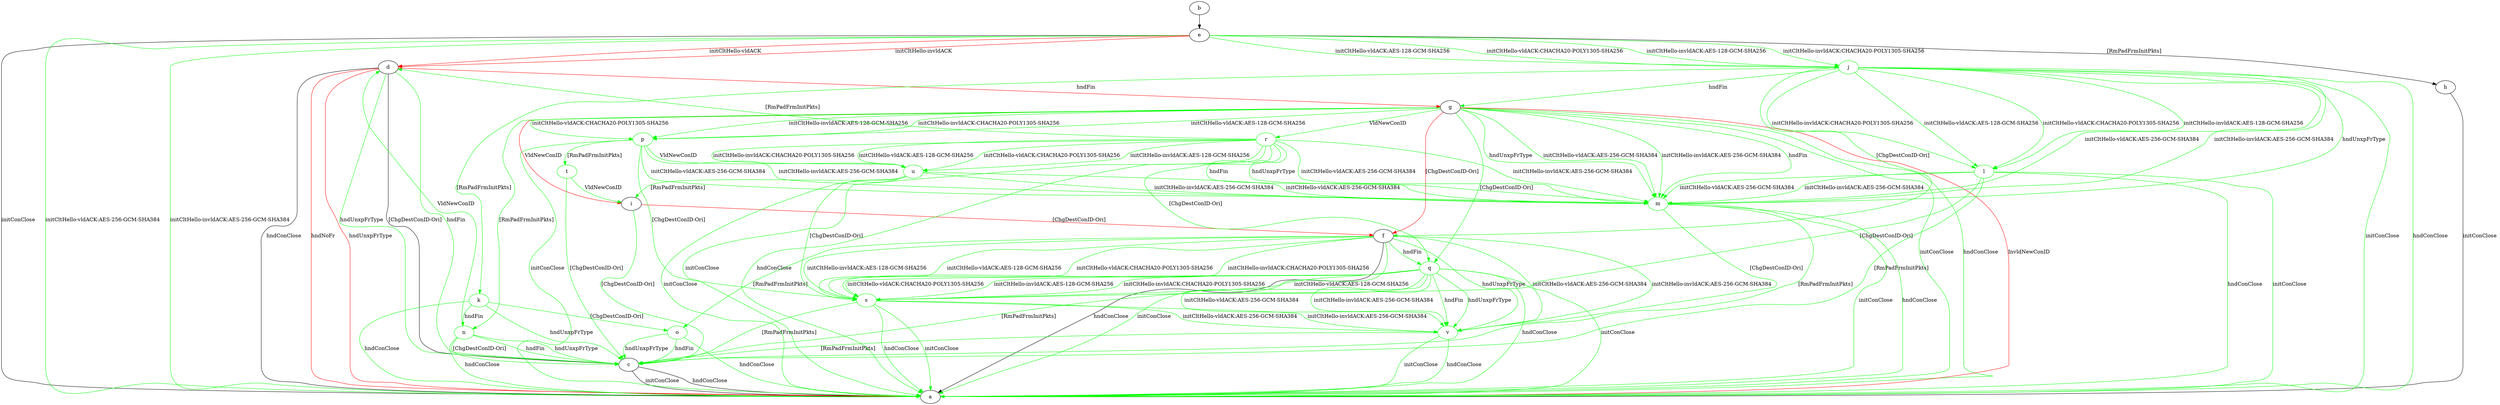 digraph "" {
	b -> e	[key=0];
	c -> a	[key=0,
		label="initConClose "];
	c -> a	[key=1,
		label="hndConClose "];
	d -> a	[key=0,
		label="hndConClose "];
	d -> a	[key=1,
		color=red,
		label="hndNoFr "];
	d -> a	[key=2,
		color=red,
		label="hndUnxpFrType "];
	d -> c	[key=0,
		label="[ChgDestConID-Ori] "];
	d -> c	[key=1,
		color=green,
		label="hndFin "];
	d -> c	[key=2,
		color=green,
		label="hndUnxpFrType "];
	d -> g	[key=0,
		color=red,
		label="hndFin "];
	e -> a	[key=0,
		label="initConClose "];
	e -> a	[key=1,
		color=green,
		label="initCltHello-vldACK:AES-256-GCM-SHA384 "];
	e -> a	[key=2,
		color=green,
		label="initCltHello-invldACK:AES-256-GCM-SHA384 "];
	e -> d	[key=0,
		color=red,
		label="initCltHello-vldACK "];
	e -> d	[key=1,
		color=red,
		label="initCltHello-invldACK "];
	e -> h	[key=0,
		label="[RmPadFrmInitPkts] "];
	j	[color=green];
	e -> j	[key=0,
		color=green,
		label="initCltHello-vldACK:AES-128-GCM-SHA256 "];
	e -> j	[key=1,
		color=green,
		label="initCltHello-vldACK:CHACHA20-POLY1305-SHA256 "];
	e -> j	[key=2,
		color=green,
		label="initCltHello-invldACK:AES-128-GCM-SHA256 "];
	e -> j	[key=3,
		color=green,
		label="initCltHello-invldACK:CHACHA20-POLY1305-SHA256 "];
	f -> a	[key=0,
		label="hndConClose "];
	f -> a	[key=1,
		color=green,
		label="initConClose "];
	o	[color=green];
	f -> o	[key=0,
		color=green,
		label="[RmPadFrmInitPkts] "];
	q	[color=green];
	f -> q	[key=0,
		color=green,
		label="hndFin "];
	s	[color=green];
	f -> s	[key=0,
		color=green,
		label="initCltHello-vldACK:AES-128-GCM-SHA256 "];
	f -> s	[key=1,
		color=green,
		label="initCltHello-vldACK:CHACHA20-POLY1305-SHA256 "];
	f -> s	[key=2,
		color=green,
		label="initCltHello-invldACK:AES-128-GCM-SHA256 "];
	f -> s	[key=3,
		color=green,
		label="initCltHello-invldACK:CHACHA20-POLY1305-SHA256 "];
	v	[color=green];
	f -> v	[key=0,
		color=green,
		label="initCltHello-vldACK:AES-256-GCM-SHA384 "];
	f -> v	[key=1,
		color=green,
		label="initCltHello-invldACK:AES-256-GCM-SHA384 "];
	f -> v	[key=2,
		color=green,
		label="hndUnxpFrType "];
	g -> a	[key=0,
		color=green,
		label="initConClose "];
	g -> a	[key=1,
		color=green,
		label="hndConClose "];
	g -> a	[key=2,
		color=red,
		label="InvldNewConID "];
	g -> f	[key=0,
		color=red,
		label="[ChgDestConID-Ori] "];
	g -> i	[key=0,
		color=red,
		label="VldNewConID "];
	m	[color=green];
	g -> m	[key=0,
		color=green,
		label="initCltHello-vldACK:AES-256-GCM-SHA384 "];
	g -> m	[key=1,
		color=green,
		label="initCltHello-invldACK:AES-256-GCM-SHA384 "];
	g -> m	[key=2,
		color=green,
		label="hndFin "];
	g -> m	[key=3,
		color=green,
		label="hndUnxpFrType "];
	n	[color=green];
	g -> n	[key=0,
		color=green,
		label="[RmPadFrmInitPkts] "];
	p	[color=green];
	g -> p	[key=0,
		color=green,
		label="initCltHello-vldACK:AES-128-GCM-SHA256 "];
	g -> p	[key=1,
		color=green,
		label="initCltHello-vldACK:CHACHA20-POLY1305-SHA256 "];
	g -> p	[key=2,
		color=green,
		label="initCltHello-invldACK:AES-128-GCM-SHA256 "];
	g -> p	[key=3,
		color=green,
		label="initCltHello-invldACK:CHACHA20-POLY1305-SHA256 "];
	g -> q	[key=0,
		color=green,
		label="[ChgDestConID-Ori] "];
	r	[color=green];
	g -> r	[key=0,
		color=green,
		label="VldNewConID "];
	h -> a	[key=0,
		label="initConClose "];
	i -> c	[key=0,
		color=green,
		label="[ChgDestConID-Ori] "];
	i -> f	[key=0,
		color=red,
		label="[ChgDestConID-Ori] "];
	j -> a	[key=0,
		color=green,
		label="initConClose "];
	j -> a	[key=1,
		color=green,
		label="hndConClose "];
	j -> f	[key=0,
		color=green,
		label="[ChgDestConID-Ori] "];
	j -> g	[key=0,
		color=green,
		label="hndFin "];
	k	[color=green];
	j -> k	[key=0,
		color=green,
		label="[RmPadFrmInitPkts] "];
	l	[color=green];
	j -> l	[key=0,
		color=green,
		label="initCltHello-vldACK:AES-128-GCM-SHA256 "];
	j -> l	[key=1,
		color=green,
		label="initCltHello-vldACK:CHACHA20-POLY1305-SHA256 "];
	j -> l	[key=2,
		color=green,
		label="initCltHello-invldACK:AES-128-GCM-SHA256 "];
	j -> l	[key=3,
		color=green,
		label="initCltHello-invldACK:CHACHA20-POLY1305-SHA256 "];
	j -> m	[key=0,
		color=green,
		label="initCltHello-vldACK:AES-256-GCM-SHA384 "];
	j -> m	[key=1,
		color=green,
		label="initCltHello-invldACK:AES-256-GCM-SHA384 "];
	j -> m	[key=2,
		color=green,
		label="hndUnxpFrType "];
	k -> a	[key=0,
		color=green,
		label="hndConClose "];
	k -> c	[key=0,
		color=green,
		label="hndUnxpFrType "];
	k -> n	[key=0,
		color=green,
		label="hndFin "];
	k -> o	[key=0,
		color=green,
		label="[ChgDestConID-Ori] "];
	l -> a	[key=0,
		color=green,
		label="initConClose "];
	l -> a	[key=1,
		color=green,
		label="hndConClose "];
	l -> c	[key=0,
		color=green,
		label="[RmPadFrmInitPkts] "];
	l -> m	[key=0,
		color=green,
		label="initCltHello-vldACK:AES-256-GCM-SHA384 "];
	l -> m	[key=1,
		color=green,
		label="initCltHello-invldACK:AES-256-GCM-SHA384 "];
	l -> s	[key=0,
		color=green,
		label="[ChgDestConID-Ori] "];
	m -> a	[key=0,
		color=green,
		label="initConClose "];
	m -> a	[key=1,
		color=green,
		label="hndConClose "];
	m -> c	[key=0,
		color=green,
		label="[RmPadFrmInitPkts] "];
	m -> v	[key=0,
		color=green,
		label="[ChgDestConID-Ori] "];
	n -> a	[key=0,
		color=green,
		label="hndConClose "];
	n -> c	[key=0,
		color=green,
		label="hndFin "];
	n -> c	[key=1,
		color=green,
		label="hndUnxpFrType "];
	n -> c	[key=2,
		color=green,
		label="[ChgDestConID-Ori] "];
	n -> d	[key=0,
		color=green,
		label="VldNewConID "];
	o -> a	[key=0,
		color=green,
		label="hndConClose "];
	o -> c	[key=0,
		color=green,
		label="hndFin "];
	o -> c	[key=1,
		color=green,
		label="hndUnxpFrType "];
	p -> a	[key=0,
		color=green,
		label="initConClose "];
	p -> m	[key=0,
		color=green,
		label="initCltHello-vldACK:AES-256-GCM-SHA384 "];
	p -> m	[key=1,
		color=green,
		label="initCltHello-invldACK:AES-256-GCM-SHA384 "];
	p -> s	[key=0,
		color=green,
		label="[ChgDestConID-Ori] "];
	t	[color=green];
	p -> t	[key=0,
		color=green,
		label="[RmPadFrmInitPkts] "];
	u	[color=green];
	p -> u	[key=0,
		color=green,
		label="VldNewConID "];
	q -> a	[key=0,
		color=green,
		label="initConClose "];
	q -> a	[key=1,
		color=green,
		label="hndConClose "];
	q -> c	[key=0,
		color=green,
		label="[RmPadFrmInitPkts] "];
	q -> s	[key=0,
		color=green,
		label="initCltHello-vldACK:AES-128-GCM-SHA256 "];
	q -> s	[key=1,
		color=green,
		label="initCltHello-vldACK:CHACHA20-POLY1305-SHA256 "];
	q -> s	[key=2,
		color=green,
		label="initCltHello-invldACK:AES-128-GCM-SHA256 "];
	q -> s	[key=3,
		color=green,
		label="initCltHello-invldACK:CHACHA20-POLY1305-SHA256 "];
	q -> v	[key=0,
		color=green,
		label="initCltHello-vldACK:AES-256-GCM-SHA384 "];
	q -> v	[key=1,
		color=green,
		label="initCltHello-invldACK:AES-256-GCM-SHA384 "];
	q -> v	[key=2,
		color=green,
		label="hndFin "];
	q -> v	[key=3,
		color=green,
		label="hndUnxpFrType "];
	r -> a	[key=0,
		color=green,
		label="initConClose "];
	r -> a	[key=1,
		color=green,
		label="hndConClose "];
	r -> d	[key=0,
		color=green,
		label="[RmPadFrmInitPkts] "];
	r -> m	[key=0,
		color=green,
		label="initCltHello-vldACK:AES-256-GCM-SHA384 "];
	r -> m	[key=1,
		color=green,
		label="initCltHello-invldACK:AES-256-GCM-SHA384 "];
	r -> m	[key=2,
		color=green,
		label="hndFin "];
	r -> m	[key=3,
		color=green,
		label="hndUnxpFrType "];
	r -> q	[key=0,
		color=green,
		label="[ChgDestConID-Ori] "];
	r -> u	[key=0,
		color=green,
		label="initCltHello-vldACK:AES-128-GCM-SHA256 "];
	r -> u	[key=1,
		color=green,
		label="initCltHello-vldACK:CHACHA20-POLY1305-SHA256 "];
	r -> u	[key=2,
		color=green,
		label="initCltHello-invldACK:AES-128-GCM-SHA256 "];
	r -> u	[key=3,
		color=green,
		label="initCltHello-invldACK:CHACHA20-POLY1305-SHA256 "];
	s -> a	[key=0,
		color=green,
		label="initConClose "];
	s -> a	[key=1,
		color=green,
		label="hndConClose "];
	s -> c	[key=0,
		color=green,
		label="[RmPadFrmInitPkts] "];
	s -> v	[key=0,
		color=green,
		label="initCltHello-vldACK:AES-256-GCM-SHA384 "];
	s -> v	[key=1,
		color=green,
		label="initCltHello-invldACK:AES-256-GCM-SHA384 "];
	t -> c	[key=0,
		color=green,
		label="[ChgDestConID-Ori] "];
	t -> i	[key=0,
		color=green,
		label="VldNewConID "];
	u -> a	[key=0,
		color=green,
		label="initConClose "];
	u -> i	[key=0,
		color=green,
		label="[RmPadFrmInitPkts] "];
	u -> m	[key=0,
		color=green,
		label="initCltHello-vldACK:AES-256-GCM-SHA384 "];
	u -> m	[key=1,
		color=green,
		label="initCltHello-invldACK:AES-256-GCM-SHA384 "];
	u -> s	[key=0,
		color=green,
		label="[ChgDestConID-Ori] "];
	v -> a	[key=0,
		color=green,
		label="initConClose "];
	v -> a	[key=1,
		color=green,
		label="hndConClose "];
	v -> c	[key=0,
		color=green,
		label="[RmPadFrmInitPkts] "];
}
